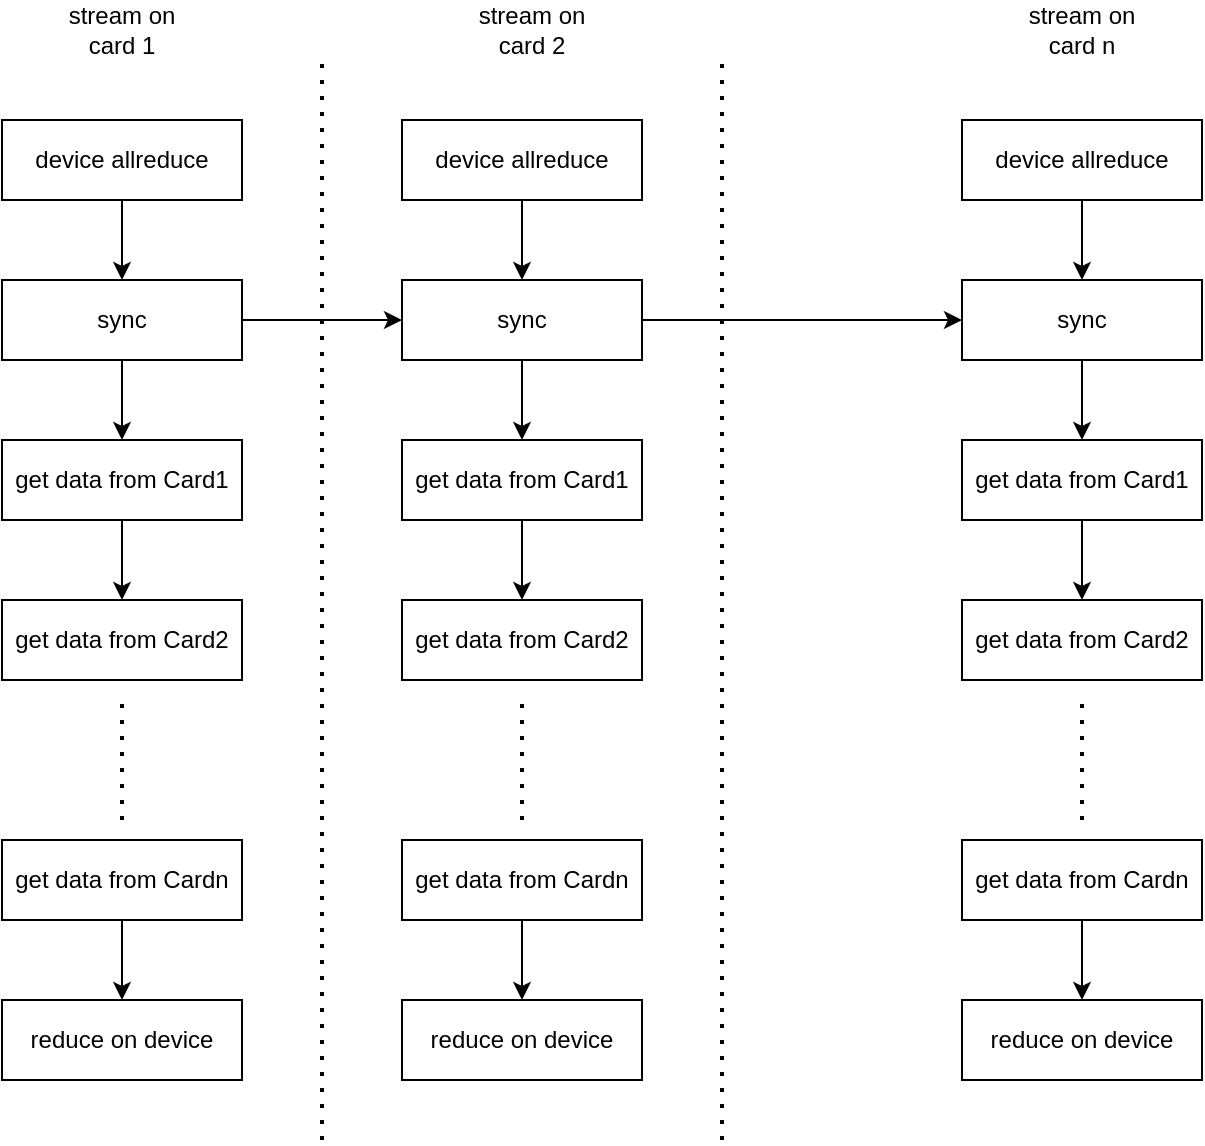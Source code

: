 <mxfile version="21.0.2" type="github">
  <diagram name="Page-1" id="1u-XlS-1TwlKqB4WMjXx">
    <mxGraphModel dx="954" dy="559" grid="1" gridSize="10" guides="1" tooltips="1" connect="1" arrows="1" fold="1" page="1" pageScale="1" pageWidth="850" pageHeight="1100" math="0" shadow="0">
      <root>
        <mxCell id="0" />
        <mxCell id="1" parent="0" />
        <mxCell id="H8kh2Uf5AGuSTZzBewyw-15" value="" style="edgeStyle=orthogonalEdgeStyle;rounded=0;orthogonalLoop=1;jettySize=auto;html=1;" edge="1" parent="1" source="H8kh2Uf5AGuSTZzBewyw-1" target="H8kh2Uf5AGuSTZzBewyw-2">
          <mxGeometry relative="1" as="geometry" />
        </mxCell>
        <mxCell id="H8kh2Uf5AGuSTZzBewyw-1" value="device allreduce" style="rounded=0;whiteSpace=wrap;html=1;" vertex="1" parent="1">
          <mxGeometry x="160" y="160" width="120" height="40" as="geometry" />
        </mxCell>
        <mxCell id="H8kh2Uf5AGuSTZzBewyw-16" value="" style="edgeStyle=orthogonalEdgeStyle;rounded=0;orthogonalLoop=1;jettySize=auto;html=1;" edge="1" parent="1" source="H8kh2Uf5AGuSTZzBewyw-2" target="H8kh2Uf5AGuSTZzBewyw-3">
          <mxGeometry relative="1" as="geometry" />
        </mxCell>
        <mxCell id="H8kh2Uf5AGuSTZzBewyw-39" value="" style="edgeStyle=orthogonalEdgeStyle;rounded=0;orthogonalLoop=1;jettySize=auto;html=1;" edge="1" parent="1" source="H8kh2Uf5AGuSTZzBewyw-2" target="H8kh2Uf5AGuSTZzBewyw-22">
          <mxGeometry relative="1" as="geometry" />
        </mxCell>
        <mxCell id="H8kh2Uf5AGuSTZzBewyw-2" value="sync" style="rounded=0;whiteSpace=wrap;html=1;" vertex="1" parent="1">
          <mxGeometry x="160" y="240" width="120" height="40" as="geometry" />
        </mxCell>
        <mxCell id="H8kh2Uf5AGuSTZzBewyw-17" value="" style="edgeStyle=orthogonalEdgeStyle;rounded=0;orthogonalLoop=1;jettySize=auto;html=1;" edge="1" parent="1" source="H8kh2Uf5AGuSTZzBewyw-3" target="H8kh2Uf5AGuSTZzBewyw-4">
          <mxGeometry relative="1" as="geometry" />
        </mxCell>
        <mxCell id="H8kh2Uf5AGuSTZzBewyw-3" value="get data from Card1" style="rounded=0;whiteSpace=wrap;html=1;" vertex="1" parent="1">
          <mxGeometry x="160" y="320" width="120" height="40" as="geometry" />
        </mxCell>
        <mxCell id="H8kh2Uf5AGuSTZzBewyw-4" value="get data from Card2" style="rounded=0;whiteSpace=wrap;html=1;" vertex="1" parent="1">
          <mxGeometry x="160" y="400" width="120" height="40" as="geometry" />
        </mxCell>
        <mxCell id="H8kh2Uf5AGuSTZzBewyw-41" value="" style="edgeStyle=orthogonalEdgeStyle;rounded=0;orthogonalLoop=1;jettySize=auto;html=1;" edge="1" parent="1" source="H8kh2Uf5AGuSTZzBewyw-13" target="H8kh2Uf5AGuSTZzBewyw-18">
          <mxGeometry relative="1" as="geometry" />
        </mxCell>
        <mxCell id="H8kh2Uf5AGuSTZzBewyw-13" value="get data from Cardn" style="rounded=0;whiteSpace=wrap;html=1;" vertex="1" parent="1">
          <mxGeometry x="160" y="520" width="120" height="40" as="geometry" />
        </mxCell>
        <mxCell id="H8kh2Uf5AGuSTZzBewyw-14" value="" style="endArrow=none;dashed=1;html=1;dashPattern=1 3;strokeWidth=2;rounded=0;" edge="1" parent="1">
          <mxGeometry width="50" height="50" relative="1" as="geometry">
            <mxPoint x="220" y="510" as="sourcePoint" />
            <mxPoint x="220" y="450" as="targetPoint" />
          </mxGeometry>
        </mxCell>
        <mxCell id="H8kh2Uf5AGuSTZzBewyw-18" value="reduce on device" style="rounded=0;whiteSpace=wrap;html=1;" vertex="1" parent="1">
          <mxGeometry x="160" y="600" width="120" height="40" as="geometry" />
        </mxCell>
        <mxCell id="H8kh2Uf5AGuSTZzBewyw-19" value="" style="edgeStyle=orthogonalEdgeStyle;rounded=0;orthogonalLoop=1;jettySize=auto;html=1;" edge="1" parent="1" source="H8kh2Uf5AGuSTZzBewyw-20" target="H8kh2Uf5AGuSTZzBewyw-22">
          <mxGeometry relative="1" as="geometry" />
        </mxCell>
        <mxCell id="H8kh2Uf5AGuSTZzBewyw-20" value="device allreduce" style="rounded=0;whiteSpace=wrap;html=1;" vertex="1" parent="1">
          <mxGeometry x="360" y="160" width="120" height="40" as="geometry" />
        </mxCell>
        <mxCell id="H8kh2Uf5AGuSTZzBewyw-21" value="" style="edgeStyle=orthogonalEdgeStyle;rounded=0;orthogonalLoop=1;jettySize=auto;html=1;" edge="1" parent="1" source="H8kh2Uf5AGuSTZzBewyw-22" target="H8kh2Uf5AGuSTZzBewyw-24">
          <mxGeometry relative="1" as="geometry" />
        </mxCell>
        <mxCell id="H8kh2Uf5AGuSTZzBewyw-40" value="" style="edgeStyle=orthogonalEdgeStyle;rounded=0;orthogonalLoop=1;jettySize=auto;html=1;" edge="1" parent="1" source="H8kh2Uf5AGuSTZzBewyw-22" target="H8kh2Uf5AGuSTZzBewyw-32">
          <mxGeometry relative="1" as="geometry" />
        </mxCell>
        <mxCell id="H8kh2Uf5AGuSTZzBewyw-22" value="sync" style="rounded=0;whiteSpace=wrap;html=1;" vertex="1" parent="1">
          <mxGeometry x="360" y="240" width="120" height="40" as="geometry" />
        </mxCell>
        <mxCell id="H8kh2Uf5AGuSTZzBewyw-23" value="" style="edgeStyle=orthogonalEdgeStyle;rounded=0;orthogonalLoop=1;jettySize=auto;html=1;" edge="1" parent="1" source="H8kh2Uf5AGuSTZzBewyw-24" target="H8kh2Uf5AGuSTZzBewyw-25">
          <mxGeometry relative="1" as="geometry" />
        </mxCell>
        <mxCell id="H8kh2Uf5AGuSTZzBewyw-24" value="get data from Card1" style="rounded=0;whiteSpace=wrap;html=1;" vertex="1" parent="1">
          <mxGeometry x="360" y="320" width="120" height="40" as="geometry" />
        </mxCell>
        <mxCell id="H8kh2Uf5AGuSTZzBewyw-25" value="get data from Card2" style="rounded=0;whiteSpace=wrap;html=1;" vertex="1" parent="1">
          <mxGeometry x="360" y="400" width="120" height="40" as="geometry" />
        </mxCell>
        <mxCell id="H8kh2Uf5AGuSTZzBewyw-42" value="" style="edgeStyle=orthogonalEdgeStyle;rounded=0;orthogonalLoop=1;jettySize=auto;html=1;" edge="1" parent="1" source="H8kh2Uf5AGuSTZzBewyw-26" target="H8kh2Uf5AGuSTZzBewyw-28">
          <mxGeometry relative="1" as="geometry" />
        </mxCell>
        <mxCell id="H8kh2Uf5AGuSTZzBewyw-26" value="get data from Cardn" style="rounded=0;whiteSpace=wrap;html=1;" vertex="1" parent="1">
          <mxGeometry x="360" y="520" width="120" height="40" as="geometry" />
        </mxCell>
        <mxCell id="H8kh2Uf5AGuSTZzBewyw-27" value="" style="endArrow=none;dashed=1;html=1;dashPattern=1 3;strokeWidth=2;rounded=0;" edge="1" parent="1">
          <mxGeometry width="50" height="50" relative="1" as="geometry">
            <mxPoint x="420" y="510" as="sourcePoint" />
            <mxPoint x="420" y="450" as="targetPoint" />
          </mxGeometry>
        </mxCell>
        <mxCell id="H8kh2Uf5AGuSTZzBewyw-28" value="reduce on device" style="rounded=0;whiteSpace=wrap;html=1;" vertex="1" parent="1">
          <mxGeometry x="360" y="600" width="120" height="40" as="geometry" />
        </mxCell>
        <mxCell id="H8kh2Uf5AGuSTZzBewyw-29" value="" style="edgeStyle=orthogonalEdgeStyle;rounded=0;orthogonalLoop=1;jettySize=auto;html=1;" edge="1" parent="1" source="H8kh2Uf5AGuSTZzBewyw-30" target="H8kh2Uf5AGuSTZzBewyw-32">
          <mxGeometry relative="1" as="geometry" />
        </mxCell>
        <mxCell id="H8kh2Uf5AGuSTZzBewyw-30" value="device allreduce" style="rounded=0;whiteSpace=wrap;html=1;" vertex="1" parent="1">
          <mxGeometry x="640" y="160" width="120" height="40" as="geometry" />
        </mxCell>
        <mxCell id="H8kh2Uf5AGuSTZzBewyw-31" value="" style="edgeStyle=orthogonalEdgeStyle;rounded=0;orthogonalLoop=1;jettySize=auto;html=1;" edge="1" parent="1" source="H8kh2Uf5AGuSTZzBewyw-32" target="H8kh2Uf5AGuSTZzBewyw-34">
          <mxGeometry relative="1" as="geometry" />
        </mxCell>
        <mxCell id="H8kh2Uf5AGuSTZzBewyw-32" value="sync" style="rounded=0;whiteSpace=wrap;html=1;" vertex="1" parent="1">
          <mxGeometry x="640" y="240" width="120" height="40" as="geometry" />
        </mxCell>
        <mxCell id="H8kh2Uf5AGuSTZzBewyw-33" value="" style="edgeStyle=orthogonalEdgeStyle;rounded=0;orthogonalLoop=1;jettySize=auto;html=1;" edge="1" parent="1" source="H8kh2Uf5AGuSTZzBewyw-34" target="H8kh2Uf5AGuSTZzBewyw-35">
          <mxGeometry relative="1" as="geometry" />
        </mxCell>
        <mxCell id="H8kh2Uf5AGuSTZzBewyw-34" value="get data from Card1" style="rounded=0;whiteSpace=wrap;html=1;" vertex="1" parent="1">
          <mxGeometry x="640" y="320" width="120" height="40" as="geometry" />
        </mxCell>
        <mxCell id="H8kh2Uf5AGuSTZzBewyw-35" value="get data from Card2" style="rounded=0;whiteSpace=wrap;html=1;" vertex="1" parent="1">
          <mxGeometry x="640" y="400" width="120" height="40" as="geometry" />
        </mxCell>
        <mxCell id="H8kh2Uf5AGuSTZzBewyw-43" value="" style="edgeStyle=orthogonalEdgeStyle;rounded=0;orthogonalLoop=1;jettySize=auto;html=1;" edge="1" parent="1" source="H8kh2Uf5AGuSTZzBewyw-36" target="H8kh2Uf5AGuSTZzBewyw-38">
          <mxGeometry relative="1" as="geometry" />
        </mxCell>
        <mxCell id="H8kh2Uf5AGuSTZzBewyw-36" value="get data from Cardn" style="rounded=0;whiteSpace=wrap;html=1;" vertex="1" parent="1">
          <mxGeometry x="640" y="520" width="120" height="40" as="geometry" />
        </mxCell>
        <mxCell id="H8kh2Uf5AGuSTZzBewyw-37" value="" style="endArrow=none;dashed=1;html=1;dashPattern=1 3;strokeWidth=2;rounded=0;" edge="1" parent="1">
          <mxGeometry width="50" height="50" relative="1" as="geometry">
            <mxPoint x="700" y="510" as="sourcePoint" />
            <mxPoint x="700" y="450" as="targetPoint" />
          </mxGeometry>
        </mxCell>
        <mxCell id="H8kh2Uf5AGuSTZzBewyw-38" value="reduce on device" style="rounded=0;whiteSpace=wrap;html=1;" vertex="1" parent="1">
          <mxGeometry x="640" y="600" width="120" height="40" as="geometry" />
        </mxCell>
        <mxCell id="H8kh2Uf5AGuSTZzBewyw-44" value="" style="endArrow=none;dashed=1;html=1;dashPattern=1 3;strokeWidth=2;rounded=0;" edge="1" parent="1">
          <mxGeometry width="50" height="50" relative="1" as="geometry">
            <mxPoint x="320" y="670" as="sourcePoint" />
            <mxPoint x="320" y="130" as="targetPoint" />
          </mxGeometry>
        </mxCell>
        <mxCell id="H8kh2Uf5AGuSTZzBewyw-45" value="" style="endArrow=none;dashed=1;html=1;dashPattern=1 3;strokeWidth=2;rounded=0;" edge="1" parent="1">
          <mxGeometry width="50" height="50" relative="1" as="geometry">
            <mxPoint x="520" y="670" as="sourcePoint" />
            <mxPoint x="520" y="130" as="targetPoint" />
          </mxGeometry>
        </mxCell>
        <mxCell id="H8kh2Uf5AGuSTZzBewyw-46" value="stream on card 1" style="text;html=1;strokeColor=none;fillColor=none;align=center;verticalAlign=middle;whiteSpace=wrap;rounded=0;" vertex="1" parent="1">
          <mxGeometry x="190" y="100" width="60" height="30" as="geometry" />
        </mxCell>
        <mxCell id="H8kh2Uf5AGuSTZzBewyw-47" value="stream on card 2" style="text;html=1;strokeColor=none;fillColor=none;align=center;verticalAlign=middle;whiteSpace=wrap;rounded=0;" vertex="1" parent="1">
          <mxGeometry x="395" y="100" width="60" height="30" as="geometry" />
        </mxCell>
        <mxCell id="H8kh2Uf5AGuSTZzBewyw-48" value="stream on card n" style="text;html=1;strokeColor=none;fillColor=none;align=center;verticalAlign=middle;whiteSpace=wrap;rounded=0;" vertex="1" parent="1">
          <mxGeometry x="670" y="100" width="60" height="30" as="geometry" />
        </mxCell>
      </root>
    </mxGraphModel>
  </diagram>
</mxfile>
